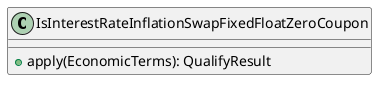 @startuml

    class IsInterestRateInflationSwapFixedFloatZeroCoupon [[IsInterestRateInflationSwapFixedFloatZeroCoupon.html]] {
        +apply(EconomicTerms): QualifyResult
    }

@enduml
